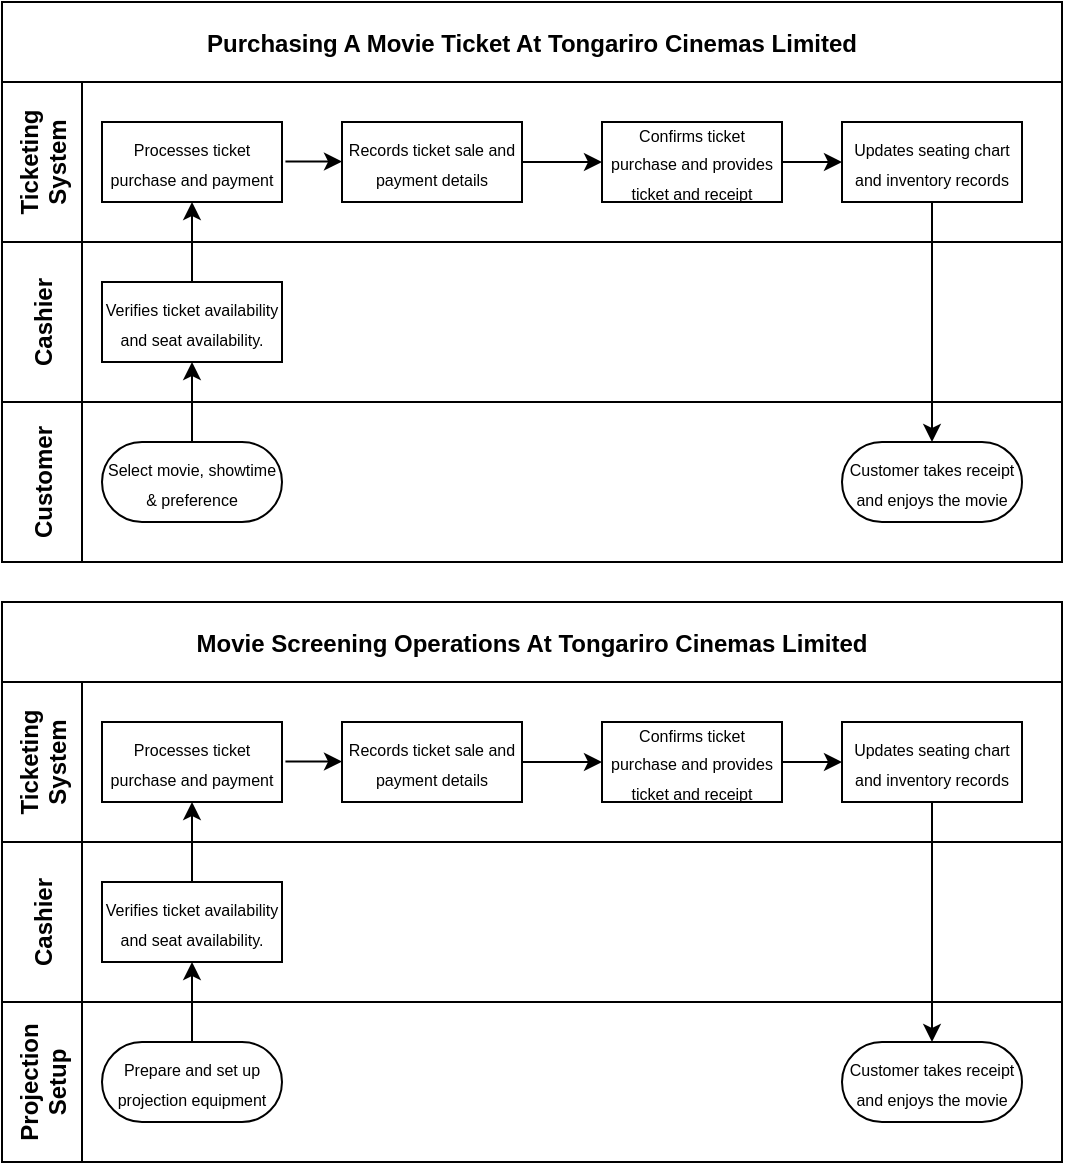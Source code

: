 <mxfile version="24.0.7" type="github">
  <diagram id="kgpKYQtTHZ0yAKxKKP6v" name="Page-1">
    <mxGraphModel dx="1162" dy="639" grid="1" gridSize="10" guides="1" tooltips="1" connect="1" arrows="1" fold="1" page="1" pageScale="1" pageWidth="850" pageHeight="1100" math="0" shadow="0">
      <root>
        <mxCell id="0" />
        <mxCell id="1" parent="0" />
        <mxCell id="3nuBFxr9cyL0pnOWT2aG-1" value="Purchasing A Movie Ticket At Tongariro Cinemas Limited" style="shape=table;childLayout=tableLayout;startSize=40;collapsible=0;recursiveResize=0;expand=0;fillColor=none;fontStyle=1" parent="1" vertex="1">
          <mxGeometry x="100" y="70" width="530" height="280" as="geometry" />
        </mxCell>
        <mxCell id="3nuBFxr9cyL0pnOWT2aG-15" value="Ticketing&#xa;System" style="shape=tableRow;horizontal=0;swimlaneHead=0;swimlaneBody=0;top=0;left=0;bottom=0;right=0;fillColor=none;points=[[0,0.5],[1,0.5]];portConstraint=eastwest;startSize=40;collapsible=0;recursiveResize=0;expand=0;fontStyle=1;" parent="3nuBFxr9cyL0pnOWT2aG-1" vertex="1">
          <mxGeometry y="40" width="530" height="80" as="geometry" />
        </mxCell>
        <mxCell id="3nuBFxr9cyL0pnOWT2aG-18" value="" style="swimlane;swimlaneHead=0;swimlaneBody=0;connectable=0;fillColor=none;startSize=0;collapsible=0;recursiveResize=0;expand=0;fontStyle=1;" parent="3nuBFxr9cyL0pnOWT2aG-15" vertex="1">
          <mxGeometry x="40" width="490" height="80" as="geometry">
            <mxRectangle width="490" height="80" as="alternateBounds" />
          </mxGeometry>
        </mxCell>
        <mxCell id="3nuBFxr9cyL0pnOWT2aG-9" value="&lt;font style=&quot;font-size: 8px;&quot;&gt;Records ticket sale and payment details&lt;/font&gt;" style="rounded=0;whiteSpace=wrap;html=1;" parent="3nuBFxr9cyL0pnOWT2aG-18" vertex="1">
          <mxGeometry x="130" y="20" width="90" height="40" as="geometry" />
        </mxCell>
        <mxCell id="3nuBFxr9cyL0pnOWT2aG-10" value="&lt;font style=&quot;font-size: 8px;&quot;&gt;Confirms ticket purchase and provides ticket and receipt&lt;/font&gt;" style="rounded=0;whiteSpace=wrap;html=1;" parent="3nuBFxr9cyL0pnOWT2aG-18" vertex="1">
          <mxGeometry x="260" y="20" width="90" height="40" as="geometry" />
        </mxCell>
        <mxCell id="3nuBFxr9cyL0pnOWT2aG-25" value="" style="edgeStyle=orthogonalEdgeStyle;rounded=0;orthogonalLoop=1;jettySize=auto;html=1;entryX=0;entryY=0.5;entryDx=0;entryDy=0;" parent="3nuBFxr9cyL0pnOWT2aG-18" source="3nuBFxr9cyL0pnOWT2aG-9" target="3nuBFxr9cyL0pnOWT2aG-10" edge="1">
          <mxGeometry relative="1" as="geometry">
            <mxPoint x="235" y="270" as="targetPoint" />
          </mxGeometry>
        </mxCell>
        <mxCell id="3nuBFxr9cyL0pnOWT2aG-20" value="&lt;font style=&quot;font-size: 8px;&quot;&gt;Updates seating chart and inventory records&lt;/font&gt;" style="rounded=0;whiteSpace=wrap;html=1;" parent="3nuBFxr9cyL0pnOWT2aG-18" vertex="1">
          <mxGeometry x="380" y="20" width="90" height="40" as="geometry" />
        </mxCell>
        <mxCell id="3nuBFxr9cyL0pnOWT2aG-27" value="" style="edgeStyle=orthogonalEdgeStyle;rounded=0;orthogonalLoop=1;jettySize=auto;html=1;" parent="3nuBFxr9cyL0pnOWT2aG-18" source="3nuBFxr9cyL0pnOWT2aG-10" target="3nuBFxr9cyL0pnOWT2aG-20" edge="1">
          <mxGeometry relative="1" as="geometry" />
        </mxCell>
        <mxCell id="drMao2CNBJefgwkVkPB2-33" value="Cashier" style="shape=tableRow;horizontal=0;swimlaneHead=0;swimlaneBody=0;top=0;left=0;bottom=0;right=0;fillColor=none;points=[[0,0.5],[1,0.5]];portConstraint=eastwest;startSize=40;collapsible=0;recursiveResize=0;expand=0;fontStyle=1;" vertex="1" parent="3nuBFxr9cyL0pnOWT2aG-1">
          <mxGeometry y="120" width="530" height="80" as="geometry" />
        </mxCell>
        <mxCell id="drMao2CNBJefgwkVkPB2-35" style="swimlane;swimlaneHead=0;swimlaneBody=0;connectable=0;fillColor=none;startSize=0;collapsible=0;recursiveResize=0;expand=0;fontStyle=1;" vertex="1" parent="drMao2CNBJefgwkVkPB2-33">
          <mxGeometry x="40" width="490" height="80" as="geometry">
            <mxRectangle width="490" height="80" as="alternateBounds" />
          </mxGeometry>
        </mxCell>
        <mxCell id="3nuBFxr9cyL0pnOWT2aG-17" value="&lt;font style=&quot;font-size: 8px;&quot;&gt;Processes ticket purchase and payment&lt;/font&gt;" style="rounded=0;whiteSpace=wrap;html=1;" parent="drMao2CNBJefgwkVkPB2-35" vertex="1">
          <mxGeometry x="10" y="-60" width="90" height="40" as="geometry" />
        </mxCell>
        <mxCell id="3nuBFxr9cyL0pnOWT2aG-7" value="&lt;font style=&quot;font-size: 8px;&quot;&gt;Verifies ticket availability and seat availability.&lt;/font&gt;" style="rounded=0;whiteSpace=wrap;html=1;" parent="drMao2CNBJefgwkVkPB2-35" vertex="1">
          <mxGeometry x="10" y="20" width="90" height="40" as="geometry" />
        </mxCell>
        <mxCell id="3nuBFxr9cyL0pnOWT2aG-6" value="&lt;font style=&quot;font-size: 8px;&quot;&gt;Select movie, showtime&lt;br&gt;&amp;amp; preference&lt;/font&gt;" style="rounded=1;whiteSpace=wrap;html=1;arcSize=50;" parent="drMao2CNBJefgwkVkPB2-35" vertex="1">
          <mxGeometry x="10" y="100" width="90" height="40" as="geometry" />
        </mxCell>
        <mxCell id="3nuBFxr9cyL0pnOWT2aG-2" value="" style="edgeStyle=orthogonalEdgeStyle;rounded=0;orthogonalLoop=1;jettySize=auto;html=1;" parent="drMao2CNBJefgwkVkPB2-35" source="3nuBFxr9cyL0pnOWT2aG-7" target="3nuBFxr9cyL0pnOWT2aG-17" edge="1">
          <mxGeometry relative="1" as="geometry" />
        </mxCell>
        <mxCell id="3nuBFxr9cyL0pnOWT2aG-5" style="edgeStyle=orthogonalEdgeStyle;rounded=0;orthogonalLoop=1;jettySize=auto;html=1;" parent="drMao2CNBJefgwkVkPB2-35" source="3nuBFxr9cyL0pnOWT2aG-6" target="3nuBFxr9cyL0pnOWT2aG-7" edge="1">
          <mxGeometry relative="1" as="geometry" />
        </mxCell>
        <mxCell id="drMao2CNBJefgwkVkPB2-29" value="Customer" style="shape=tableRow;horizontal=0;swimlaneHead=0;swimlaneBody=0;top=0;left=0;bottom=0;right=0;fillColor=none;points=[[0,0.5],[1,0.5]];portConstraint=eastwest;startSize=40;collapsible=0;recursiveResize=0;expand=0;fontStyle=1;" vertex="1" parent="3nuBFxr9cyL0pnOWT2aG-1">
          <mxGeometry y="200" width="530" height="80" as="geometry" />
        </mxCell>
        <mxCell id="drMao2CNBJefgwkVkPB2-31" style="swimlane;swimlaneHead=0;swimlaneBody=0;connectable=0;fillColor=none;startSize=0;collapsible=0;recursiveResize=0;expand=0;fontStyle=1;" vertex="1" parent="drMao2CNBJefgwkVkPB2-29">
          <mxGeometry x="40" width="490" height="80" as="geometry">
            <mxRectangle width="490" height="80" as="alternateBounds" />
          </mxGeometry>
        </mxCell>
        <mxCell id="drMao2CNBJefgwkVkPB2-38" value="&lt;span style=&quot;font-size: 8px;&quot;&gt;Customer takes receipt and enjoys the movie&lt;/span&gt;" style="rounded=1;whiteSpace=wrap;html=1;arcSize=50;" vertex="1" parent="drMao2CNBJefgwkVkPB2-31">
          <mxGeometry x="380" y="20" width="90" height="40" as="geometry" />
        </mxCell>
        <mxCell id="drMao2CNBJefgwkVkPB2-37" value="" style="edgeStyle=orthogonalEdgeStyle;rounded=0;orthogonalLoop=1;jettySize=auto;html=1;entryX=0;entryY=0.5;entryDx=0;entryDy=0;exitX=1.019;exitY=0.495;exitDx=0;exitDy=0;exitPerimeter=0;" edge="1" parent="3nuBFxr9cyL0pnOWT2aG-1" source="3nuBFxr9cyL0pnOWT2aG-17" target="3nuBFxr9cyL0pnOWT2aG-9">
          <mxGeometry relative="1" as="geometry">
            <mxPoint x="235" y="320" as="sourcePoint" />
            <mxPoint x="200" y="350" as="targetPoint" />
            <Array as="points" />
          </mxGeometry>
        </mxCell>
        <mxCell id="drMao2CNBJefgwkVkPB2-39" value="" style="edgeStyle=orthogonalEdgeStyle;rounded=0;orthogonalLoop=1;jettySize=auto;html=1;entryX=0.5;entryY=0;entryDx=0;entryDy=0;exitX=0.5;exitY=1;exitDx=0;exitDy=0;" edge="1" parent="3nuBFxr9cyL0pnOWT2aG-1" source="3nuBFxr9cyL0pnOWT2aG-20" target="drMao2CNBJefgwkVkPB2-38">
          <mxGeometry relative="1" as="geometry">
            <mxPoint x="400" y="90" as="sourcePoint" />
            <mxPoint x="430" y="90" as="targetPoint" />
          </mxGeometry>
        </mxCell>
        <mxCell id="drMao2CNBJefgwkVkPB2-40" value="Movie Screening Operations At Tongariro Cinemas Limited" style="shape=table;childLayout=tableLayout;startSize=40;collapsible=0;recursiveResize=0;expand=0;fillColor=none;fontStyle=1" vertex="1" parent="1">
          <mxGeometry x="100" y="370" width="530" height="280" as="geometry" />
        </mxCell>
        <mxCell id="drMao2CNBJefgwkVkPB2-41" value="Ticketing&#xa;System" style="shape=tableRow;horizontal=0;swimlaneHead=0;swimlaneBody=0;top=0;left=0;bottom=0;right=0;fillColor=none;points=[[0,0.5],[1,0.5]];portConstraint=eastwest;startSize=40;collapsible=0;recursiveResize=0;expand=0;fontStyle=1;" vertex="1" parent="drMao2CNBJefgwkVkPB2-40">
          <mxGeometry y="40" width="530" height="80" as="geometry" />
        </mxCell>
        <mxCell id="drMao2CNBJefgwkVkPB2-42" value="" style="swimlane;swimlaneHead=0;swimlaneBody=0;connectable=0;fillColor=none;startSize=0;collapsible=0;recursiveResize=0;expand=0;fontStyle=1;" vertex="1" parent="drMao2CNBJefgwkVkPB2-41">
          <mxGeometry x="40" width="490" height="80" as="geometry">
            <mxRectangle width="490" height="80" as="alternateBounds" />
          </mxGeometry>
        </mxCell>
        <mxCell id="drMao2CNBJefgwkVkPB2-43" value="&lt;font style=&quot;font-size: 8px;&quot;&gt;Records ticket sale and payment details&lt;/font&gt;" style="rounded=0;whiteSpace=wrap;html=1;" vertex="1" parent="drMao2CNBJefgwkVkPB2-42">
          <mxGeometry x="130" y="20" width="90" height="40" as="geometry" />
        </mxCell>
        <mxCell id="drMao2CNBJefgwkVkPB2-44" value="&lt;font style=&quot;font-size: 8px;&quot;&gt;Confirms ticket purchase and provides ticket and receipt&lt;/font&gt;" style="rounded=0;whiteSpace=wrap;html=1;" vertex="1" parent="drMao2CNBJefgwkVkPB2-42">
          <mxGeometry x="260" y="20" width="90" height="40" as="geometry" />
        </mxCell>
        <mxCell id="drMao2CNBJefgwkVkPB2-45" value="" style="edgeStyle=orthogonalEdgeStyle;rounded=0;orthogonalLoop=1;jettySize=auto;html=1;entryX=0;entryY=0.5;entryDx=0;entryDy=0;" edge="1" parent="drMao2CNBJefgwkVkPB2-42" source="drMao2CNBJefgwkVkPB2-43" target="drMao2CNBJefgwkVkPB2-44">
          <mxGeometry relative="1" as="geometry">
            <mxPoint x="235" y="270" as="targetPoint" />
          </mxGeometry>
        </mxCell>
        <mxCell id="drMao2CNBJefgwkVkPB2-46" value="&lt;font style=&quot;font-size: 8px;&quot;&gt;Updates seating chart and inventory records&lt;/font&gt;" style="rounded=0;whiteSpace=wrap;html=1;" vertex="1" parent="drMao2CNBJefgwkVkPB2-42">
          <mxGeometry x="380" y="20" width="90" height="40" as="geometry" />
        </mxCell>
        <mxCell id="drMao2CNBJefgwkVkPB2-47" value="" style="edgeStyle=orthogonalEdgeStyle;rounded=0;orthogonalLoop=1;jettySize=auto;html=1;" edge="1" parent="drMao2CNBJefgwkVkPB2-42" source="drMao2CNBJefgwkVkPB2-44" target="drMao2CNBJefgwkVkPB2-46">
          <mxGeometry relative="1" as="geometry" />
        </mxCell>
        <mxCell id="drMao2CNBJefgwkVkPB2-48" value="Cashier" style="shape=tableRow;horizontal=0;swimlaneHead=0;swimlaneBody=0;top=0;left=0;bottom=0;right=0;fillColor=none;points=[[0,0.5],[1,0.5]];portConstraint=eastwest;startSize=40;collapsible=0;recursiveResize=0;expand=0;fontStyle=1;" vertex="1" parent="drMao2CNBJefgwkVkPB2-40">
          <mxGeometry y="120" width="530" height="80" as="geometry" />
        </mxCell>
        <mxCell id="drMao2CNBJefgwkVkPB2-49" style="swimlane;swimlaneHead=0;swimlaneBody=0;connectable=0;fillColor=none;startSize=0;collapsible=0;recursiveResize=0;expand=0;fontStyle=1;" vertex="1" parent="drMao2CNBJefgwkVkPB2-48">
          <mxGeometry x="40" width="490" height="80" as="geometry">
            <mxRectangle width="490" height="80" as="alternateBounds" />
          </mxGeometry>
        </mxCell>
        <mxCell id="drMao2CNBJefgwkVkPB2-50" value="&lt;font style=&quot;font-size: 8px;&quot;&gt;Processes ticket purchase and payment&lt;/font&gt;" style="rounded=0;whiteSpace=wrap;html=1;" vertex="1" parent="drMao2CNBJefgwkVkPB2-49">
          <mxGeometry x="10" y="-60" width="90" height="40" as="geometry" />
        </mxCell>
        <mxCell id="drMao2CNBJefgwkVkPB2-51" value="&lt;font style=&quot;font-size: 8px;&quot;&gt;Verifies ticket availability and seat availability.&lt;/font&gt;" style="rounded=0;whiteSpace=wrap;html=1;" vertex="1" parent="drMao2CNBJefgwkVkPB2-49">
          <mxGeometry x="10" y="20" width="90" height="40" as="geometry" />
        </mxCell>
        <mxCell id="drMao2CNBJefgwkVkPB2-52" value="&lt;font style=&quot;font-size: 8px;&quot;&gt;Prepare and set up projection equipment&lt;/font&gt;" style="rounded=1;whiteSpace=wrap;html=1;arcSize=50;" vertex="1" parent="drMao2CNBJefgwkVkPB2-49">
          <mxGeometry x="10" y="100" width="90" height="40" as="geometry" />
        </mxCell>
        <mxCell id="drMao2CNBJefgwkVkPB2-53" value="" style="edgeStyle=orthogonalEdgeStyle;rounded=0;orthogonalLoop=1;jettySize=auto;html=1;" edge="1" parent="drMao2CNBJefgwkVkPB2-49" source="drMao2CNBJefgwkVkPB2-51" target="drMao2CNBJefgwkVkPB2-50">
          <mxGeometry relative="1" as="geometry" />
        </mxCell>
        <mxCell id="drMao2CNBJefgwkVkPB2-54" style="edgeStyle=orthogonalEdgeStyle;rounded=0;orthogonalLoop=1;jettySize=auto;html=1;" edge="1" parent="drMao2CNBJefgwkVkPB2-49" source="drMao2CNBJefgwkVkPB2-52" target="drMao2CNBJefgwkVkPB2-51">
          <mxGeometry relative="1" as="geometry" />
        </mxCell>
        <mxCell id="drMao2CNBJefgwkVkPB2-55" value="Projection&#xa;Setup" style="shape=tableRow;horizontal=0;swimlaneHead=0;swimlaneBody=0;top=0;left=0;bottom=0;right=0;fillColor=none;points=[[0,0.5],[1,0.5]];portConstraint=eastwest;startSize=40;collapsible=0;recursiveResize=0;expand=0;fontStyle=1;" vertex="1" parent="drMao2CNBJefgwkVkPB2-40">
          <mxGeometry y="200" width="530" height="80" as="geometry" />
        </mxCell>
        <mxCell id="drMao2CNBJefgwkVkPB2-56" style="swimlane;swimlaneHead=0;swimlaneBody=0;connectable=0;fillColor=none;startSize=0;collapsible=0;recursiveResize=0;expand=0;fontStyle=1;" vertex="1" parent="drMao2CNBJefgwkVkPB2-55">
          <mxGeometry x="40" width="490" height="80" as="geometry">
            <mxRectangle width="490" height="80" as="alternateBounds" />
          </mxGeometry>
        </mxCell>
        <mxCell id="drMao2CNBJefgwkVkPB2-57" value="&lt;span style=&quot;font-size: 8px;&quot;&gt;Customer takes receipt and enjoys the movie&lt;/span&gt;" style="rounded=1;whiteSpace=wrap;html=1;arcSize=50;" vertex="1" parent="drMao2CNBJefgwkVkPB2-56">
          <mxGeometry x="380" y="20" width="90" height="40" as="geometry" />
        </mxCell>
        <mxCell id="drMao2CNBJefgwkVkPB2-58" value="" style="edgeStyle=orthogonalEdgeStyle;rounded=0;orthogonalLoop=1;jettySize=auto;html=1;entryX=0;entryY=0.5;entryDx=0;entryDy=0;exitX=1.019;exitY=0.495;exitDx=0;exitDy=0;exitPerimeter=0;" edge="1" parent="drMao2CNBJefgwkVkPB2-40" source="drMao2CNBJefgwkVkPB2-50" target="drMao2CNBJefgwkVkPB2-43">
          <mxGeometry relative="1" as="geometry">
            <mxPoint x="235" y="320" as="sourcePoint" />
            <mxPoint x="200" y="350" as="targetPoint" />
            <Array as="points" />
          </mxGeometry>
        </mxCell>
        <mxCell id="drMao2CNBJefgwkVkPB2-59" value="" style="edgeStyle=orthogonalEdgeStyle;rounded=0;orthogonalLoop=1;jettySize=auto;html=1;entryX=0.5;entryY=0;entryDx=0;entryDy=0;exitX=0.5;exitY=1;exitDx=0;exitDy=0;" edge="1" parent="drMao2CNBJefgwkVkPB2-40" source="drMao2CNBJefgwkVkPB2-46" target="drMao2CNBJefgwkVkPB2-57">
          <mxGeometry relative="1" as="geometry">
            <mxPoint x="400" y="90" as="sourcePoint" />
            <mxPoint x="430" y="90" as="targetPoint" />
          </mxGeometry>
        </mxCell>
      </root>
    </mxGraphModel>
  </diagram>
</mxfile>
